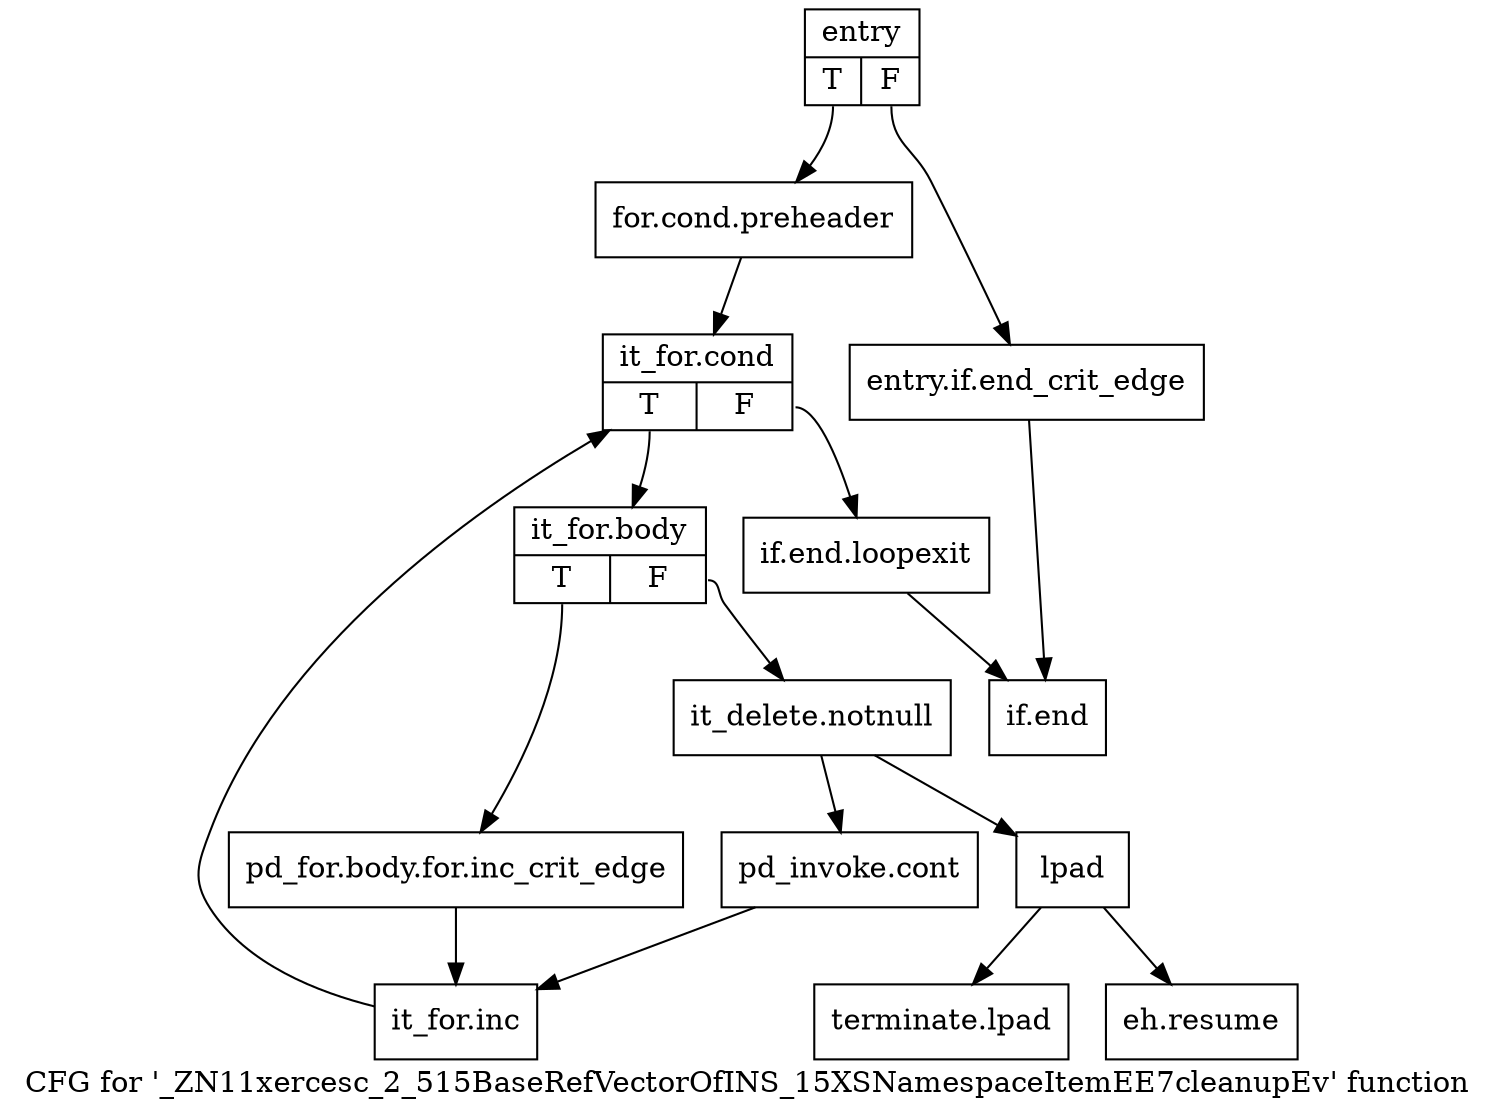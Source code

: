 digraph "CFG for '_ZN11xercesc_2_515BaseRefVectorOfINS_15XSNamespaceItemEE7cleanupEv' function" {
	label="CFG for '_ZN11xercesc_2_515BaseRefVectorOfINS_15XSNamespaceItemEE7cleanupEv' function";

	Node0x561a1e0 [shape=record,label="{entry|{<s0>T|<s1>F}}"];
	Node0x561a1e0:s0 -> Node0x561a6e0;
	Node0x561a1e0:s1 -> Node0x561a230;
	Node0x561a230 [shape=record,label="{entry.if.end_crit_edge}"];
	Node0x561a230 -> Node0x561a9b0;
	Node0x561a6e0 [shape=record,label="{for.cond.preheader}"];
	Node0x561a6e0 -> Node0x561a730;
	Node0x561a730 [shape=record,label="{it_for.cond|{<s0>T|<s1>F}}"];
	Node0x561a730:s0 -> Node0x561a780;
	Node0x561a730:s1 -> Node0x561a960;
	Node0x561a780 [shape=record,label="{it_for.body|{<s0>T|<s1>F}}"];
	Node0x561a780:s0 -> Node0x561a7d0;
	Node0x561a780:s1 -> Node0x561a820;
	Node0x561a7d0 [shape=record,label="{pd_for.body.for.inc_crit_edge}"];
	Node0x561a7d0 -> Node0x561a8c0;
	Node0x561a820 [shape=record,label="{it_delete.notnull}"];
	Node0x561a820 -> Node0x561a870;
	Node0x561a820 -> Node0x561a910;
	Node0x561a870 [shape=record,label="{pd_invoke.cont}"];
	Node0x561a870 -> Node0x561a8c0;
	Node0x561a8c0 [shape=record,label="{it_for.inc}"];
	Node0x561a8c0 -> Node0x561a730;
	Node0x561a910 [shape=record,label="{lpad}"];
	Node0x561a910 -> Node0x561aa00;
	Node0x561a910 -> Node0x561aa50;
	Node0x561a960 [shape=record,label="{if.end.loopexit}"];
	Node0x561a960 -> Node0x561a9b0;
	Node0x561a9b0 [shape=record,label="{if.end}"];
	Node0x561aa00 [shape=record,label="{eh.resume}"];
	Node0x561aa50 [shape=record,label="{terminate.lpad}"];
}
